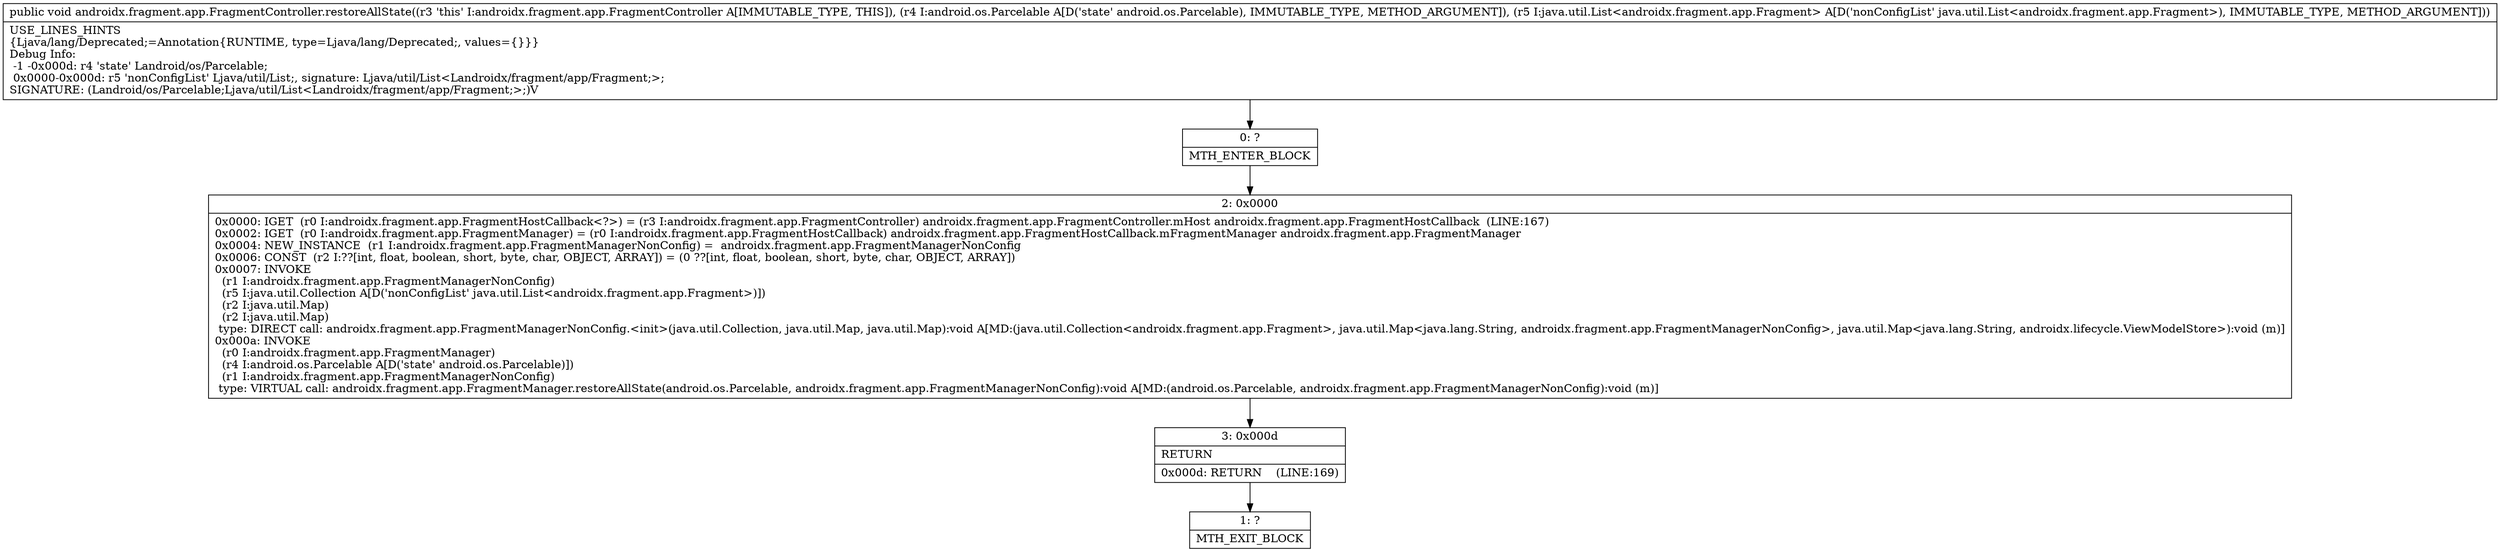 digraph "CFG forandroidx.fragment.app.FragmentController.restoreAllState(Landroid\/os\/Parcelable;Ljava\/util\/List;)V" {
Node_0 [shape=record,label="{0\:\ ?|MTH_ENTER_BLOCK\l}"];
Node_2 [shape=record,label="{2\:\ 0x0000|0x0000: IGET  (r0 I:androidx.fragment.app.FragmentHostCallback\<?\>) = (r3 I:androidx.fragment.app.FragmentController) androidx.fragment.app.FragmentController.mHost androidx.fragment.app.FragmentHostCallback  (LINE:167)\l0x0002: IGET  (r0 I:androidx.fragment.app.FragmentManager) = (r0 I:androidx.fragment.app.FragmentHostCallback) androidx.fragment.app.FragmentHostCallback.mFragmentManager androidx.fragment.app.FragmentManager \l0x0004: NEW_INSTANCE  (r1 I:androidx.fragment.app.FragmentManagerNonConfig) =  androidx.fragment.app.FragmentManagerNonConfig \l0x0006: CONST  (r2 I:??[int, float, boolean, short, byte, char, OBJECT, ARRAY]) = (0 ??[int, float, boolean, short, byte, char, OBJECT, ARRAY]) \l0x0007: INVOKE  \l  (r1 I:androidx.fragment.app.FragmentManagerNonConfig)\l  (r5 I:java.util.Collection A[D('nonConfigList' java.util.List\<androidx.fragment.app.Fragment\>)])\l  (r2 I:java.util.Map)\l  (r2 I:java.util.Map)\l type: DIRECT call: androidx.fragment.app.FragmentManagerNonConfig.\<init\>(java.util.Collection, java.util.Map, java.util.Map):void A[MD:(java.util.Collection\<androidx.fragment.app.Fragment\>, java.util.Map\<java.lang.String, androidx.fragment.app.FragmentManagerNonConfig\>, java.util.Map\<java.lang.String, androidx.lifecycle.ViewModelStore\>):void (m)]\l0x000a: INVOKE  \l  (r0 I:androidx.fragment.app.FragmentManager)\l  (r4 I:android.os.Parcelable A[D('state' android.os.Parcelable)])\l  (r1 I:androidx.fragment.app.FragmentManagerNonConfig)\l type: VIRTUAL call: androidx.fragment.app.FragmentManager.restoreAllState(android.os.Parcelable, androidx.fragment.app.FragmentManagerNonConfig):void A[MD:(android.os.Parcelable, androidx.fragment.app.FragmentManagerNonConfig):void (m)]\l}"];
Node_3 [shape=record,label="{3\:\ 0x000d|RETURN\l|0x000d: RETURN    (LINE:169)\l}"];
Node_1 [shape=record,label="{1\:\ ?|MTH_EXIT_BLOCK\l}"];
MethodNode[shape=record,label="{public void androidx.fragment.app.FragmentController.restoreAllState((r3 'this' I:androidx.fragment.app.FragmentController A[IMMUTABLE_TYPE, THIS]), (r4 I:android.os.Parcelable A[D('state' android.os.Parcelable), IMMUTABLE_TYPE, METHOD_ARGUMENT]), (r5 I:java.util.List\<androidx.fragment.app.Fragment\> A[D('nonConfigList' java.util.List\<androidx.fragment.app.Fragment\>), IMMUTABLE_TYPE, METHOD_ARGUMENT]))  | USE_LINES_HINTS\l\{Ljava\/lang\/Deprecated;=Annotation\{RUNTIME, type=Ljava\/lang\/Deprecated;, values=\{\}\}\}\lDebug Info:\l  \-1 \-0x000d: r4 'state' Landroid\/os\/Parcelable;\l  0x0000\-0x000d: r5 'nonConfigList' Ljava\/util\/List;, signature: Ljava\/util\/List\<Landroidx\/fragment\/app\/Fragment;\>;\lSIGNATURE: (Landroid\/os\/Parcelable;Ljava\/util\/List\<Landroidx\/fragment\/app\/Fragment;\>;)V\l}"];
MethodNode -> Node_0;Node_0 -> Node_2;
Node_2 -> Node_3;
Node_3 -> Node_1;
}

